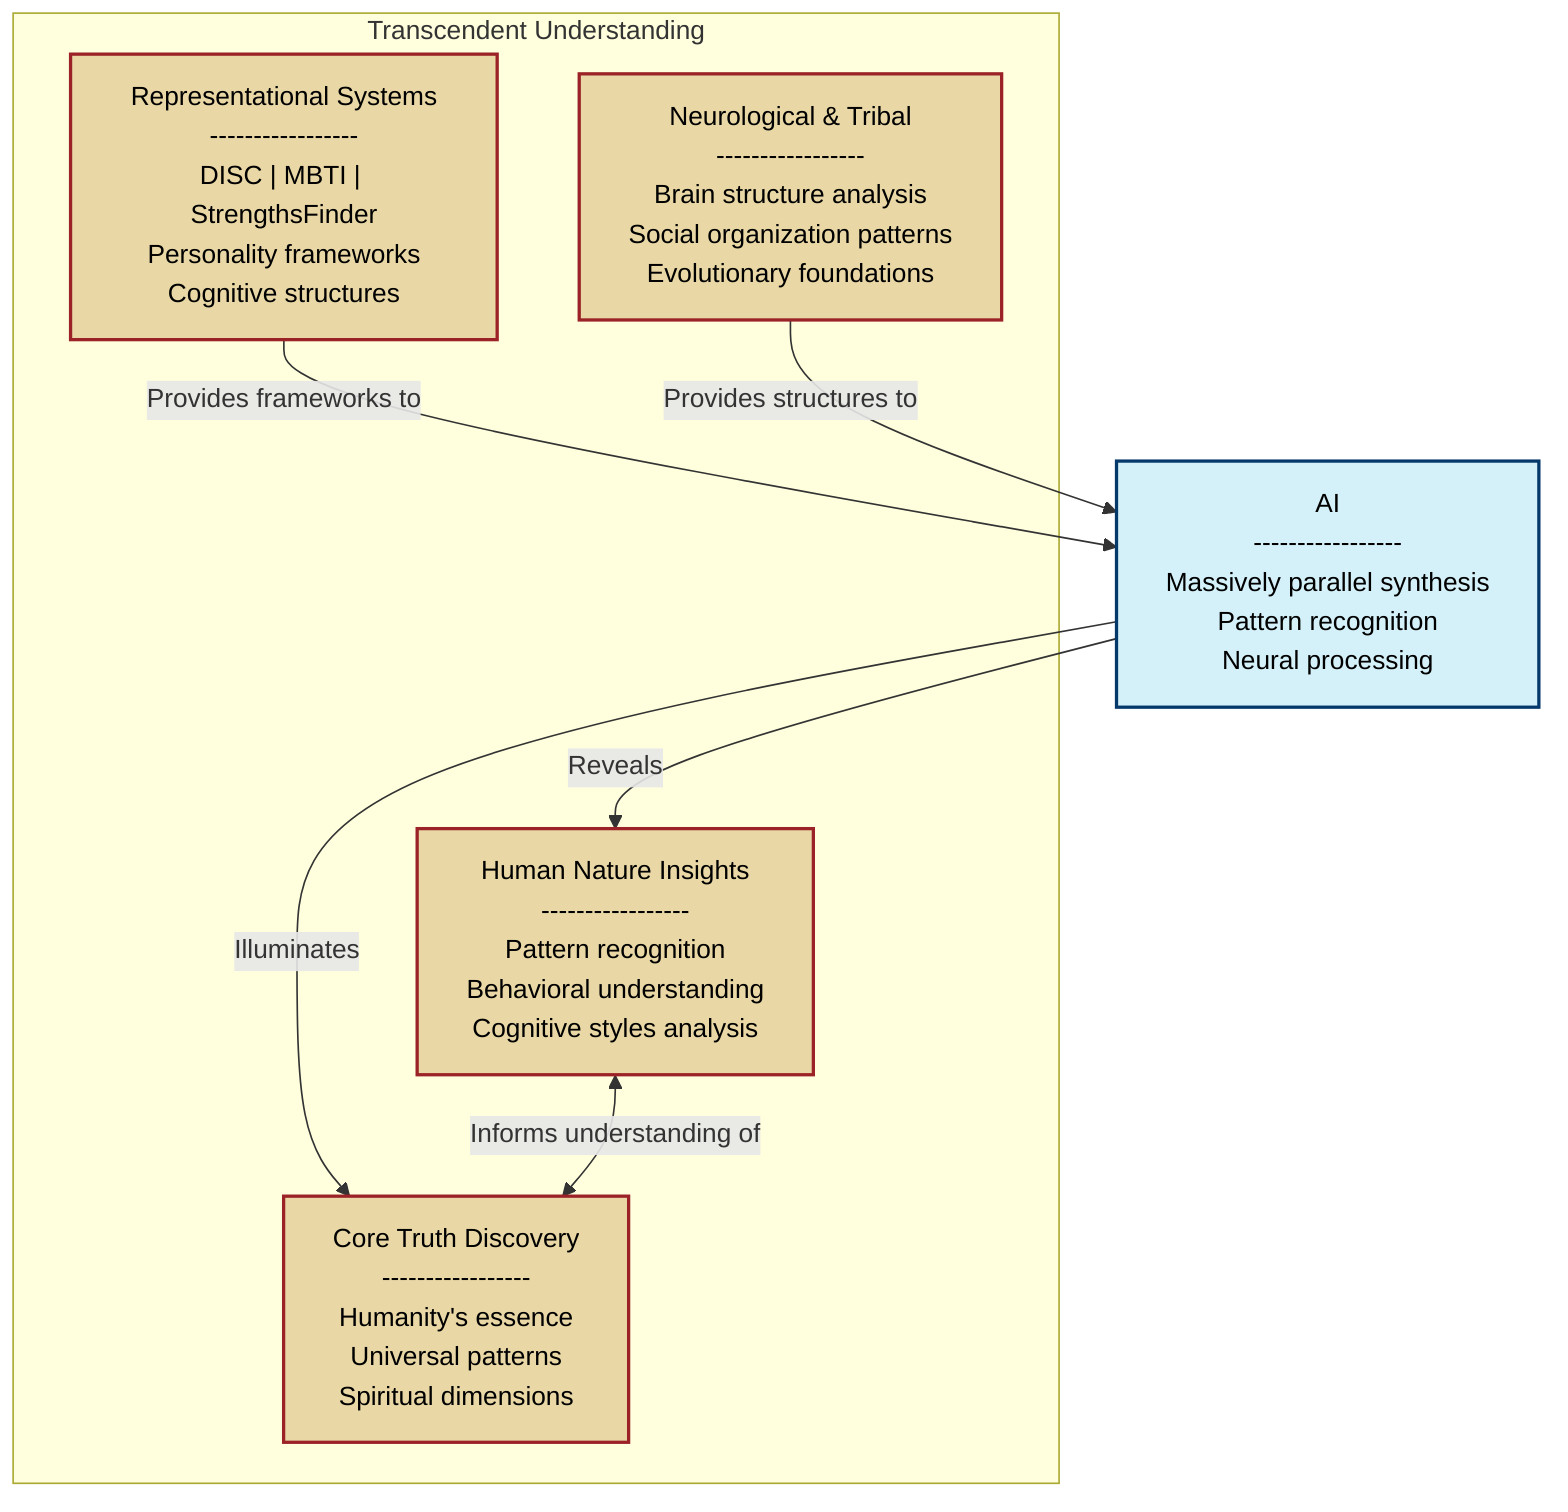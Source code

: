 flowchart TD
    subgraph "Transcendent Understanding"
        HN["Human Nature Insights\n-----------------\nPattern recognition\nBehavioral understanding\nCognitive styles analysis"]
        
        CT["Core Truth Discovery\n-----------------\nHumanity's essence\nUniversal patterns\nSpiritual dimensions"]
        
        RS["Representational Systems\n-----------------\nDISC | MBTI | StrengthsFinder\nPersonality frameworks\nCognitive structures"]
        
        NS["Neurological & Tribal\n-----------------\nBrain structure analysis\nSocial organization patterns\nEvolutionary foundations"]
    end
    
    AI["AI\n-----------------\nMassively parallel synthesis\nPattern recognition\nNeural processing"]
    
    RS -->|"Provides frameworks to"| AI
    NS -->|"Provides structures to"| AI
    AI -->|"Reveals"| HN
    AI -->|"Illuminates"| CT
    HN <-->|"Informs understanding of"| CT
    
    classDef transcend fill:#e9d8a6,stroke:#9b2226,stroke-width:2px,color:black
    classDef ai fill:#d4f1f9,stroke:#05386B,stroke-width:2px,color:black
    
    class HN,CT,RS,NS transcend
    class AI ai